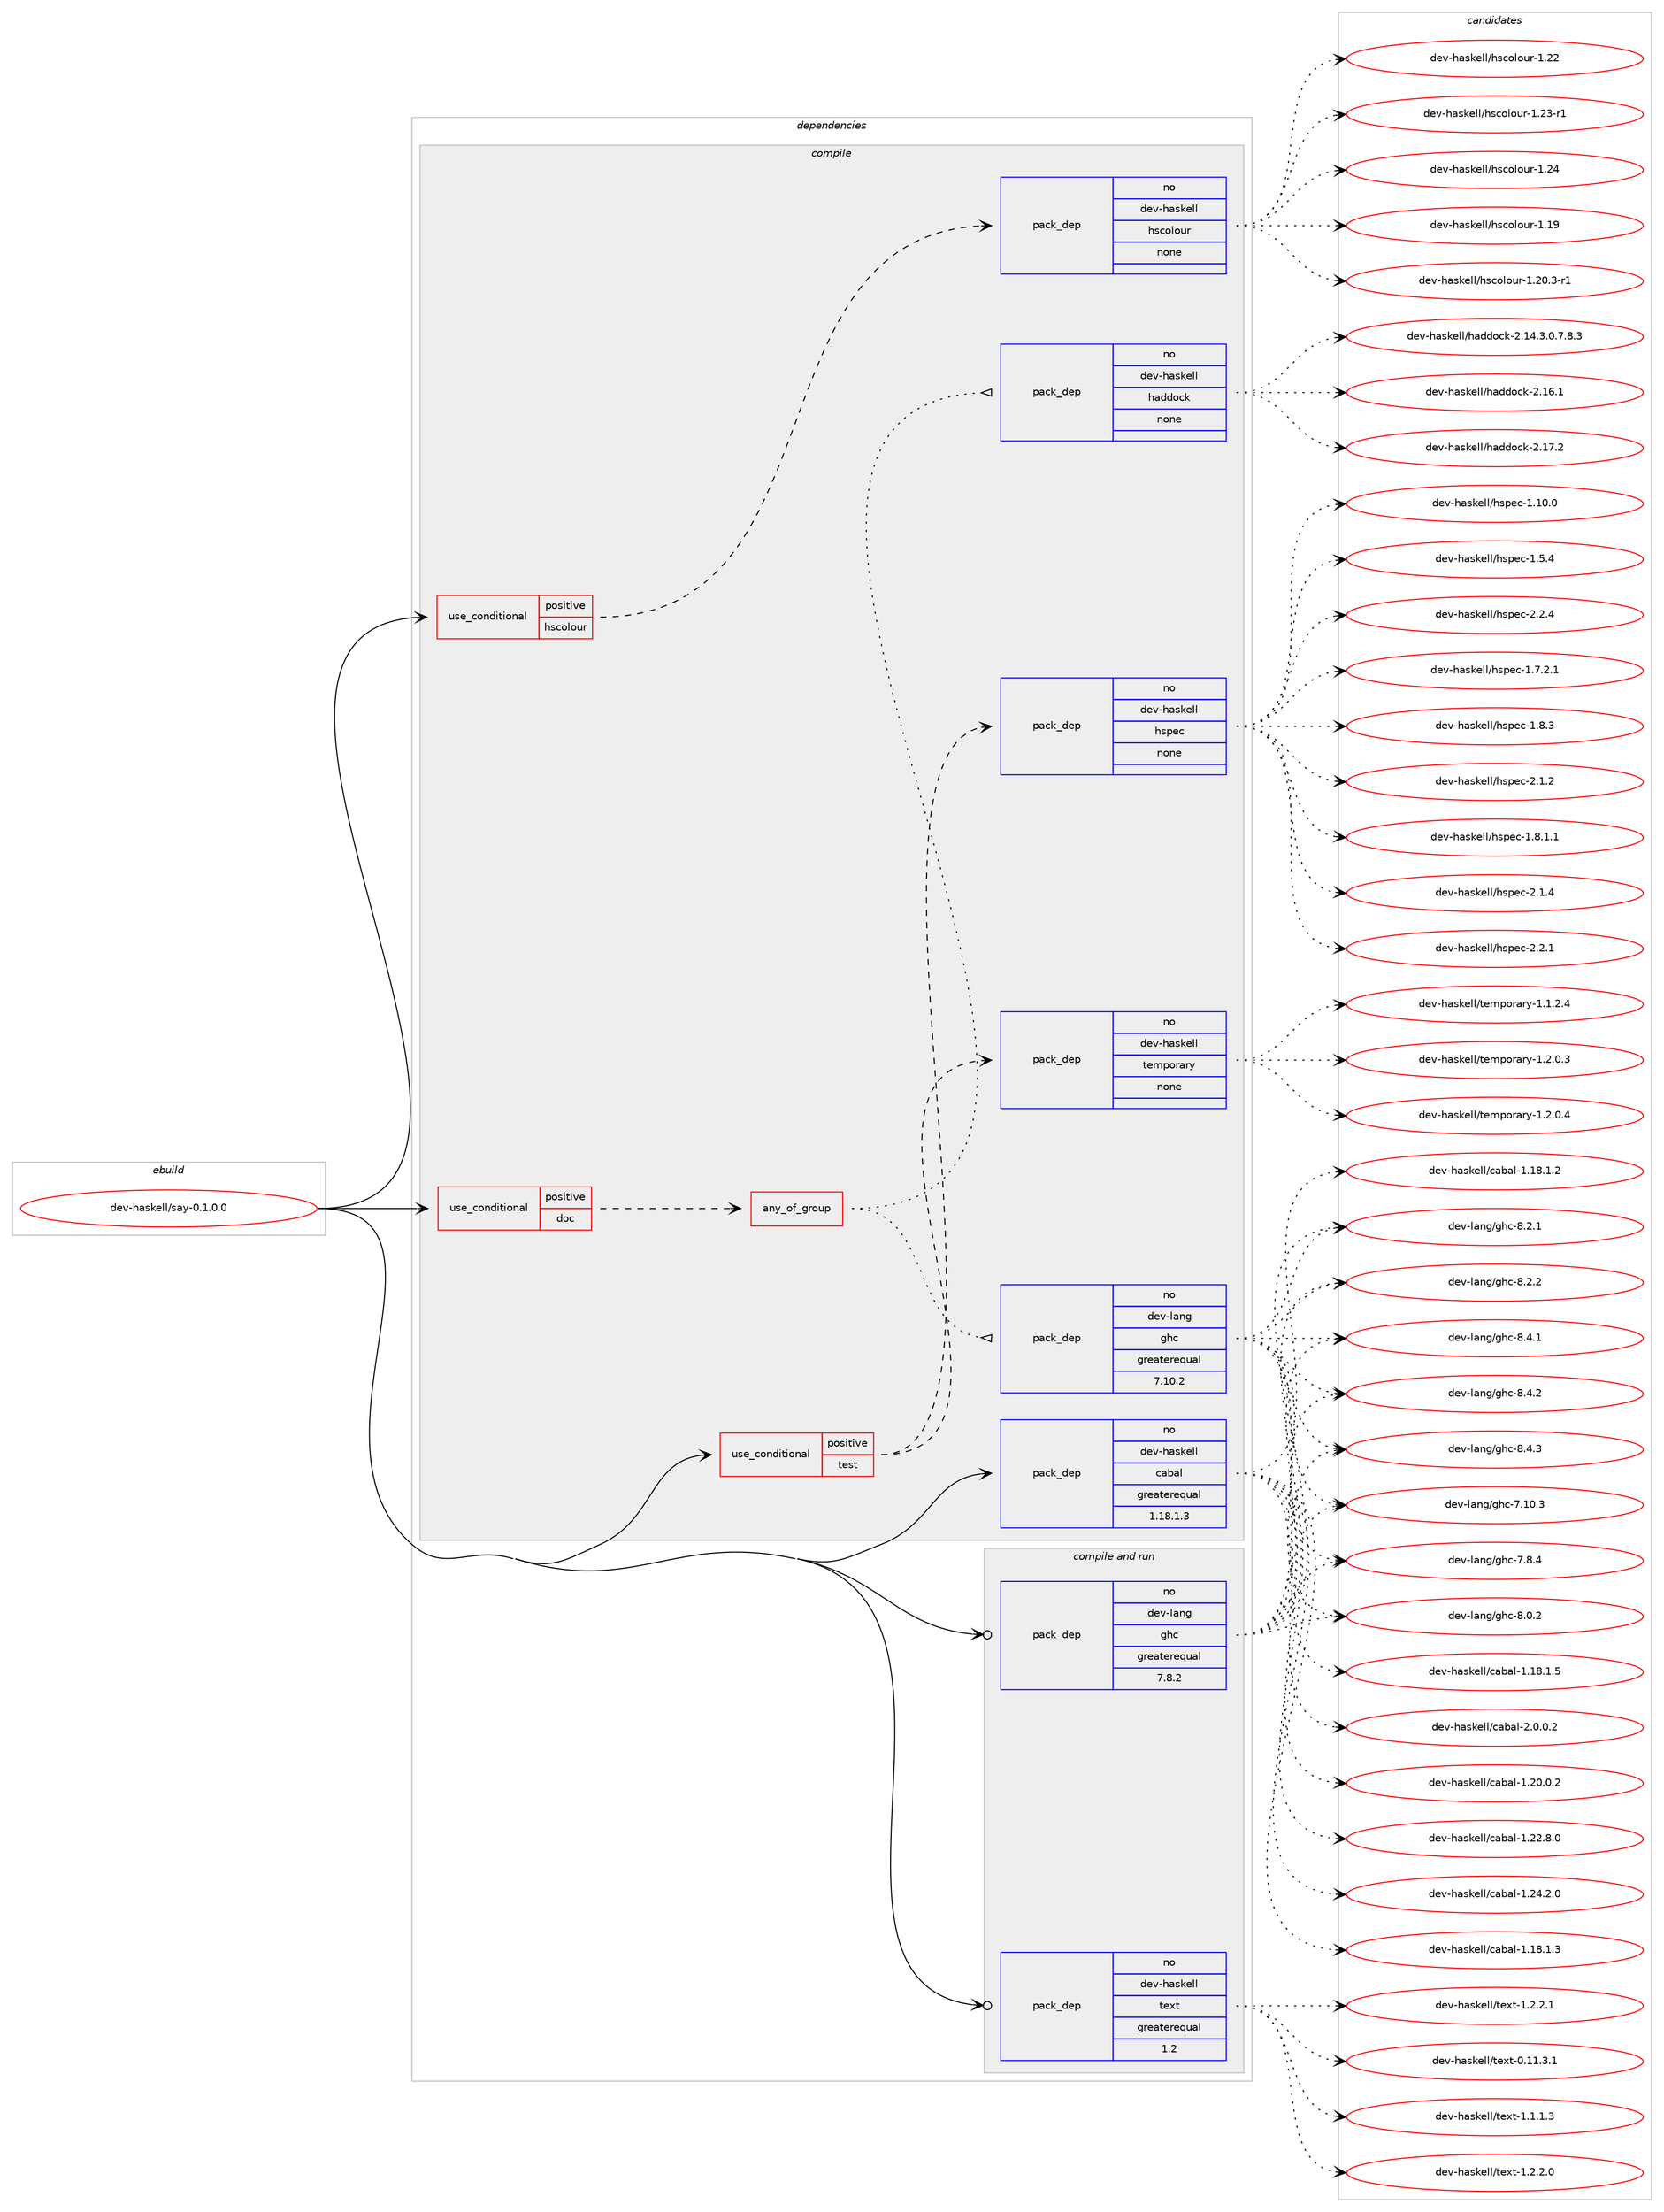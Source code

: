 digraph prolog {

# *************
# Graph options
# *************

newrank=true;
concentrate=true;
compound=true;
graph [rankdir=LR,fontname=Helvetica,fontsize=10,ranksep=1.5];#, ranksep=2.5, nodesep=0.2];
edge  [arrowhead=vee];
node  [fontname=Helvetica,fontsize=10];

# **********
# The ebuild
# **********

subgraph cluster_leftcol {
color=gray;
rank=same;
label=<<i>ebuild</i>>;
id [label="dev-haskell/say-0.1.0.0", color=red, width=4, href="../dev-haskell/say-0.1.0.0.svg"];
}

# ****************
# The dependencies
# ****************

subgraph cluster_midcol {
color=gray;
label=<<i>dependencies</i>>;
subgraph cluster_compile {
fillcolor="#eeeeee";
style=filled;
label=<<i>compile</i>>;
subgraph cond361274 {
dependency1342938 [label=<<TABLE BORDER="0" CELLBORDER="1" CELLSPACING="0" CELLPADDING="4"><TR><TD ROWSPAN="3" CELLPADDING="10">use_conditional</TD></TR><TR><TD>positive</TD></TR><TR><TD>doc</TD></TR></TABLE>>, shape=none, color=red];
subgraph any21483 {
dependency1342939 [label=<<TABLE BORDER="0" CELLBORDER="1" CELLSPACING="0" CELLPADDING="4"><TR><TD CELLPADDING="10">any_of_group</TD></TR></TABLE>>, shape=none, color=red];subgraph pack959629 {
dependency1342940 [label=<<TABLE BORDER="0" CELLBORDER="1" CELLSPACING="0" CELLPADDING="4" WIDTH="220"><TR><TD ROWSPAN="6" CELLPADDING="30">pack_dep</TD></TR><TR><TD WIDTH="110">no</TD></TR><TR><TD>dev-haskell</TD></TR><TR><TD>haddock</TD></TR><TR><TD>none</TD></TR><TR><TD></TD></TR></TABLE>>, shape=none, color=blue];
}
dependency1342939:e -> dependency1342940:w [weight=20,style="dotted",arrowhead="oinv"];
subgraph pack959630 {
dependency1342941 [label=<<TABLE BORDER="0" CELLBORDER="1" CELLSPACING="0" CELLPADDING="4" WIDTH="220"><TR><TD ROWSPAN="6" CELLPADDING="30">pack_dep</TD></TR><TR><TD WIDTH="110">no</TD></TR><TR><TD>dev-lang</TD></TR><TR><TD>ghc</TD></TR><TR><TD>greaterequal</TD></TR><TR><TD>7.10.2</TD></TR></TABLE>>, shape=none, color=blue];
}
dependency1342939:e -> dependency1342941:w [weight=20,style="dotted",arrowhead="oinv"];
}
dependency1342938:e -> dependency1342939:w [weight=20,style="dashed",arrowhead="vee"];
}
id:e -> dependency1342938:w [weight=20,style="solid",arrowhead="vee"];
subgraph cond361275 {
dependency1342942 [label=<<TABLE BORDER="0" CELLBORDER="1" CELLSPACING="0" CELLPADDING="4"><TR><TD ROWSPAN="3" CELLPADDING="10">use_conditional</TD></TR><TR><TD>positive</TD></TR><TR><TD>hscolour</TD></TR></TABLE>>, shape=none, color=red];
subgraph pack959631 {
dependency1342943 [label=<<TABLE BORDER="0" CELLBORDER="1" CELLSPACING="0" CELLPADDING="4" WIDTH="220"><TR><TD ROWSPAN="6" CELLPADDING="30">pack_dep</TD></TR><TR><TD WIDTH="110">no</TD></TR><TR><TD>dev-haskell</TD></TR><TR><TD>hscolour</TD></TR><TR><TD>none</TD></TR><TR><TD></TD></TR></TABLE>>, shape=none, color=blue];
}
dependency1342942:e -> dependency1342943:w [weight=20,style="dashed",arrowhead="vee"];
}
id:e -> dependency1342942:w [weight=20,style="solid",arrowhead="vee"];
subgraph cond361276 {
dependency1342944 [label=<<TABLE BORDER="0" CELLBORDER="1" CELLSPACING="0" CELLPADDING="4"><TR><TD ROWSPAN="3" CELLPADDING="10">use_conditional</TD></TR><TR><TD>positive</TD></TR><TR><TD>test</TD></TR></TABLE>>, shape=none, color=red];
subgraph pack959632 {
dependency1342945 [label=<<TABLE BORDER="0" CELLBORDER="1" CELLSPACING="0" CELLPADDING="4" WIDTH="220"><TR><TD ROWSPAN="6" CELLPADDING="30">pack_dep</TD></TR><TR><TD WIDTH="110">no</TD></TR><TR><TD>dev-haskell</TD></TR><TR><TD>hspec</TD></TR><TR><TD>none</TD></TR><TR><TD></TD></TR></TABLE>>, shape=none, color=blue];
}
dependency1342944:e -> dependency1342945:w [weight=20,style="dashed",arrowhead="vee"];
subgraph pack959633 {
dependency1342946 [label=<<TABLE BORDER="0" CELLBORDER="1" CELLSPACING="0" CELLPADDING="4" WIDTH="220"><TR><TD ROWSPAN="6" CELLPADDING="30">pack_dep</TD></TR><TR><TD WIDTH="110">no</TD></TR><TR><TD>dev-haskell</TD></TR><TR><TD>temporary</TD></TR><TR><TD>none</TD></TR><TR><TD></TD></TR></TABLE>>, shape=none, color=blue];
}
dependency1342944:e -> dependency1342946:w [weight=20,style="dashed",arrowhead="vee"];
}
id:e -> dependency1342944:w [weight=20,style="solid",arrowhead="vee"];
subgraph pack959634 {
dependency1342947 [label=<<TABLE BORDER="0" CELLBORDER="1" CELLSPACING="0" CELLPADDING="4" WIDTH="220"><TR><TD ROWSPAN="6" CELLPADDING="30">pack_dep</TD></TR><TR><TD WIDTH="110">no</TD></TR><TR><TD>dev-haskell</TD></TR><TR><TD>cabal</TD></TR><TR><TD>greaterequal</TD></TR><TR><TD>1.18.1.3</TD></TR></TABLE>>, shape=none, color=blue];
}
id:e -> dependency1342947:w [weight=20,style="solid",arrowhead="vee"];
}
subgraph cluster_compileandrun {
fillcolor="#eeeeee";
style=filled;
label=<<i>compile and run</i>>;
subgraph pack959635 {
dependency1342948 [label=<<TABLE BORDER="0" CELLBORDER="1" CELLSPACING="0" CELLPADDING="4" WIDTH="220"><TR><TD ROWSPAN="6" CELLPADDING="30">pack_dep</TD></TR><TR><TD WIDTH="110">no</TD></TR><TR><TD>dev-haskell</TD></TR><TR><TD>text</TD></TR><TR><TD>greaterequal</TD></TR><TR><TD>1.2</TD></TR></TABLE>>, shape=none, color=blue];
}
id:e -> dependency1342948:w [weight=20,style="solid",arrowhead="odotvee"];
subgraph pack959636 {
dependency1342949 [label=<<TABLE BORDER="0" CELLBORDER="1" CELLSPACING="0" CELLPADDING="4" WIDTH="220"><TR><TD ROWSPAN="6" CELLPADDING="30">pack_dep</TD></TR><TR><TD WIDTH="110">no</TD></TR><TR><TD>dev-lang</TD></TR><TR><TD>ghc</TD></TR><TR><TD>greaterequal</TD></TR><TR><TD>7.8.2</TD></TR></TABLE>>, shape=none, color=blue];
}
id:e -> dependency1342949:w [weight=20,style="solid",arrowhead="odotvee"];
}
subgraph cluster_run {
fillcolor="#eeeeee";
style=filled;
label=<<i>run</i>>;
}
}

# **************
# The candidates
# **************

subgraph cluster_choices {
rank=same;
color=gray;
label=<<i>candidates</i>>;

subgraph choice959629 {
color=black;
nodesep=1;
choice1001011184510497115107101108108471049710010011199107455046495246514648465546564651 [label="dev-haskell/haddock-2.14.3.0.7.8.3", color=red, width=4,href="../dev-haskell/haddock-2.14.3.0.7.8.3.svg"];
choice100101118451049711510710110810847104971001001119910745504649544649 [label="dev-haskell/haddock-2.16.1", color=red, width=4,href="../dev-haskell/haddock-2.16.1.svg"];
choice100101118451049711510710110810847104971001001119910745504649554650 [label="dev-haskell/haddock-2.17.2", color=red, width=4,href="../dev-haskell/haddock-2.17.2.svg"];
dependency1342940:e -> choice1001011184510497115107101108108471049710010011199107455046495246514648465546564651:w [style=dotted,weight="100"];
dependency1342940:e -> choice100101118451049711510710110810847104971001001119910745504649544649:w [style=dotted,weight="100"];
dependency1342940:e -> choice100101118451049711510710110810847104971001001119910745504649554650:w [style=dotted,weight="100"];
}
subgraph choice959630 {
color=black;
nodesep=1;
choice1001011184510897110103471031049945554649484651 [label="dev-lang/ghc-7.10.3", color=red, width=4,href="../dev-lang/ghc-7.10.3.svg"];
choice10010111845108971101034710310499455546564652 [label="dev-lang/ghc-7.8.4", color=red, width=4,href="../dev-lang/ghc-7.8.4.svg"];
choice10010111845108971101034710310499455646484650 [label="dev-lang/ghc-8.0.2", color=red, width=4,href="../dev-lang/ghc-8.0.2.svg"];
choice10010111845108971101034710310499455646504649 [label="dev-lang/ghc-8.2.1", color=red, width=4,href="../dev-lang/ghc-8.2.1.svg"];
choice10010111845108971101034710310499455646504650 [label="dev-lang/ghc-8.2.2", color=red, width=4,href="../dev-lang/ghc-8.2.2.svg"];
choice10010111845108971101034710310499455646524649 [label="dev-lang/ghc-8.4.1", color=red, width=4,href="../dev-lang/ghc-8.4.1.svg"];
choice10010111845108971101034710310499455646524650 [label="dev-lang/ghc-8.4.2", color=red, width=4,href="../dev-lang/ghc-8.4.2.svg"];
choice10010111845108971101034710310499455646524651 [label="dev-lang/ghc-8.4.3", color=red, width=4,href="../dev-lang/ghc-8.4.3.svg"];
dependency1342941:e -> choice1001011184510897110103471031049945554649484651:w [style=dotted,weight="100"];
dependency1342941:e -> choice10010111845108971101034710310499455546564652:w [style=dotted,weight="100"];
dependency1342941:e -> choice10010111845108971101034710310499455646484650:w [style=dotted,weight="100"];
dependency1342941:e -> choice10010111845108971101034710310499455646504649:w [style=dotted,weight="100"];
dependency1342941:e -> choice10010111845108971101034710310499455646504650:w [style=dotted,weight="100"];
dependency1342941:e -> choice10010111845108971101034710310499455646524649:w [style=dotted,weight="100"];
dependency1342941:e -> choice10010111845108971101034710310499455646524650:w [style=dotted,weight="100"];
dependency1342941:e -> choice10010111845108971101034710310499455646524651:w [style=dotted,weight="100"];
}
subgraph choice959631 {
color=black;
nodesep=1;
choice100101118451049711510710110810847104115991111081111171144549464957 [label="dev-haskell/hscolour-1.19", color=red, width=4,href="../dev-haskell/hscolour-1.19.svg"];
choice10010111845104971151071011081084710411599111108111117114454946504846514511449 [label="dev-haskell/hscolour-1.20.3-r1", color=red, width=4,href="../dev-haskell/hscolour-1.20.3-r1.svg"];
choice100101118451049711510710110810847104115991111081111171144549465050 [label="dev-haskell/hscolour-1.22", color=red, width=4,href="../dev-haskell/hscolour-1.22.svg"];
choice1001011184510497115107101108108471041159911110811111711445494650514511449 [label="dev-haskell/hscolour-1.23-r1", color=red, width=4,href="../dev-haskell/hscolour-1.23-r1.svg"];
choice100101118451049711510710110810847104115991111081111171144549465052 [label="dev-haskell/hscolour-1.24", color=red, width=4,href="../dev-haskell/hscolour-1.24.svg"];
dependency1342943:e -> choice100101118451049711510710110810847104115991111081111171144549464957:w [style=dotted,weight="100"];
dependency1342943:e -> choice10010111845104971151071011081084710411599111108111117114454946504846514511449:w [style=dotted,weight="100"];
dependency1342943:e -> choice100101118451049711510710110810847104115991111081111171144549465050:w [style=dotted,weight="100"];
dependency1342943:e -> choice1001011184510497115107101108108471041159911110811111711445494650514511449:w [style=dotted,weight="100"];
dependency1342943:e -> choice100101118451049711510710110810847104115991111081111171144549465052:w [style=dotted,weight="100"];
}
subgraph choice959632 {
color=black;
nodesep=1;
choice1001011184510497115107101108108471041151121019945494649484648 [label="dev-haskell/hspec-1.10.0", color=red, width=4,href="../dev-haskell/hspec-1.10.0.svg"];
choice10010111845104971151071011081084710411511210199454946534652 [label="dev-haskell/hspec-1.5.4", color=red, width=4,href="../dev-haskell/hspec-1.5.4.svg"];
choice100101118451049711510710110810847104115112101994549465546504649 [label="dev-haskell/hspec-1.7.2.1", color=red, width=4,href="../dev-haskell/hspec-1.7.2.1.svg"];
choice100101118451049711510710110810847104115112101994549465646494649 [label="dev-haskell/hspec-1.8.1.1", color=red, width=4,href="../dev-haskell/hspec-1.8.1.1.svg"];
choice10010111845104971151071011081084710411511210199454946564651 [label="dev-haskell/hspec-1.8.3", color=red, width=4,href="../dev-haskell/hspec-1.8.3.svg"];
choice10010111845104971151071011081084710411511210199455046494650 [label="dev-haskell/hspec-2.1.2", color=red, width=4,href="../dev-haskell/hspec-2.1.2.svg"];
choice10010111845104971151071011081084710411511210199455046494652 [label="dev-haskell/hspec-2.1.4", color=red, width=4,href="../dev-haskell/hspec-2.1.4.svg"];
choice10010111845104971151071011081084710411511210199455046504649 [label="dev-haskell/hspec-2.2.1", color=red, width=4,href="../dev-haskell/hspec-2.2.1.svg"];
choice10010111845104971151071011081084710411511210199455046504652 [label="dev-haskell/hspec-2.2.4", color=red, width=4,href="../dev-haskell/hspec-2.2.4.svg"];
dependency1342945:e -> choice1001011184510497115107101108108471041151121019945494649484648:w [style=dotted,weight="100"];
dependency1342945:e -> choice10010111845104971151071011081084710411511210199454946534652:w [style=dotted,weight="100"];
dependency1342945:e -> choice100101118451049711510710110810847104115112101994549465546504649:w [style=dotted,weight="100"];
dependency1342945:e -> choice100101118451049711510710110810847104115112101994549465646494649:w [style=dotted,weight="100"];
dependency1342945:e -> choice10010111845104971151071011081084710411511210199454946564651:w [style=dotted,weight="100"];
dependency1342945:e -> choice10010111845104971151071011081084710411511210199455046494650:w [style=dotted,weight="100"];
dependency1342945:e -> choice10010111845104971151071011081084710411511210199455046494652:w [style=dotted,weight="100"];
dependency1342945:e -> choice10010111845104971151071011081084710411511210199455046504649:w [style=dotted,weight="100"];
dependency1342945:e -> choice10010111845104971151071011081084710411511210199455046504652:w [style=dotted,weight="100"];
}
subgraph choice959633 {
color=black;
nodesep=1;
choice100101118451049711510710110810847116101109112111114971141214549464946504652 [label="dev-haskell/temporary-1.1.2.4", color=red, width=4,href="../dev-haskell/temporary-1.1.2.4.svg"];
choice100101118451049711510710110810847116101109112111114971141214549465046484651 [label="dev-haskell/temporary-1.2.0.3", color=red, width=4,href="../dev-haskell/temporary-1.2.0.3.svg"];
choice100101118451049711510710110810847116101109112111114971141214549465046484652 [label="dev-haskell/temporary-1.2.0.4", color=red, width=4,href="../dev-haskell/temporary-1.2.0.4.svg"];
dependency1342946:e -> choice100101118451049711510710110810847116101109112111114971141214549464946504652:w [style=dotted,weight="100"];
dependency1342946:e -> choice100101118451049711510710110810847116101109112111114971141214549465046484651:w [style=dotted,weight="100"];
dependency1342946:e -> choice100101118451049711510710110810847116101109112111114971141214549465046484652:w [style=dotted,weight="100"];
}
subgraph choice959634 {
color=black;
nodesep=1;
choice10010111845104971151071011081084799979897108454946495646494650 [label="dev-haskell/cabal-1.18.1.2", color=red, width=4,href="../dev-haskell/cabal-1.18.1.2.svg"];
choice10010111845104971151071011081084799979897108454946495646494651 [label="dev-haskell/cabal-1.18.1.3", color=red, width=4,href="../dev-haskell/cabal-1.18.1.3.svg"];
choice10010111845104971151071011081084799979897108454946495646494653 [label="dev-haskell/cabal-1.18.1.5", color=red, width=4,href="../dev-haskell/cabal-1.18.1.5.svg"];
choice10010111845104971151071011081084799979897108454946504846484650 [label="dev-haskell/cabal-1.20.0.2", color=red, width=4,href="../dev-haskell/cabal-1.20.0.2.svg"];
choice10010111845104971151071011081084799979897108454946505046564648 [label="dev-haskell/cabal-1.22.8.0", color=red, width=4,href="../dev-haskell/cabal-1.22.8.0.svg"];
choice10010111845104971151071011081084799979897108454946505246504648 [label="dev-haskell/cabal-1.24.2.0", color=red, width=4,href="../dev-haskell/cabal-1.24.2.0.svg"];
choice100101118451049711510710110810847999798971084550464846484650 [label="dev-haskell/cabal-2.0.0.2", color=red, width=4,href="../dev-haskell/cabal-2.0.0.2.svg"];
dependency1342947:e -> choice10010111845104971151071011081084799979897108454946495646494650:w [style=dotted,weight="100"];
dependency1342947:e -> choice10010111845104971151071011081084799979897108454946495646494651:w [style=dotted,weight="100"];
dependency1342947:e -> choice10010111845104971151071011081084799979897108454946495646494653:w [style=dotted,weight="100"];
dependency1342947:e -> choice10010111845104971151071011081084799979897108454946504846484650:w [style=dotted,weight="100"];
dependency1342947:e -> choice10010111845104971151071011081084799979897108454946505046564648:w [style=dotted,weight="100"];
dependency1342947:e -> choice10010111845104971151071011081084799979897108454946505246504648:w [style=dotted,weight="100"];
dependency1342947:e -> choice100101118451049711510710110810847999798971084550464846484650:w [style=dotted,weight="100"];
}
subgraph choice959635 {
color=black;
nodesep=1;
choice100101118451049711510710110810847116101120116454846494946514649 [label="dev-haskell/text-0.11.3.1", color=red, width=4,href="../dev-haskell/text-0.11.3.1.svg"];
choice1001011184510497115107101108108471161011201164549464946494651 [label="dev-haskell/text-1.1.1.3", color=red, width=4,href="../dev-haskell/text-1.1.1.3.svg"];
choice1001011184510497115107101108108471161011201164549465046504648 [label="dev-haskell/text-1.2.2.0", color=red, width=4,href="../dev-haskell/text-1.2.2.0.svg"];
choice1001011184510497115107101108108471161011201164549465046504649 [label="dev-haskell/text-1.2.2.1", color=red, width=4,href="../dev-haskell/text-1.2.2.1.svg"];
dependency1342948:e -> choice100101118451049711510710110810847116101120116454846494946514649:w [style=dotted,weight="100"];
dependency1342948:e -> choice1001011184510497115107101108108471161011201164549464946494651:w [style=dotted,weight="100"];
dependency1342948:e -> choice1001011184510497115107101108108471161011201164549465046504648:w [style=dotted,weight="100"];
dependency1342948:e -> choice1001011184510497115107101108108471161011201164549465046504649:w [style=dotted,weight="100"];
}
subgraph choice959636 {
color=black;
nodesep=1;
choice1001011184510897110103471031049945554649484651 [label="dev-lang/ghc-7.10.3", color=red, width=4,href="../dev-lang/ghc-7.10.3.svg"];
choice10010111845108971101034710310499455546564652 [label="dev-lang/ghc-7.8.4", color=red, width=4,href="../dev-lang/ghc-7.8.4.svg"];
choice10010111845108971101034710310499455646484650 [label="dev-lang/ghc-8.0.2", color=red, width=4,href="../dev-lang/ghc-8.0.2.svg"];
choice10010111845108971101034710310499455646504649 [label="dev-lang/ghc-8.2.1", color=red, width=4,href="../dev-lang/ghc-8.2.1.svg"];
choice10010111845108971101034710310499455646504650 [label="dev-lang/ghc-8.2.2", color=red, width=4,href="../dev-lang/ghc-8.2.2.svg"];
choice10010111845108971101034710310499455646524649 [label="dev-lang/ghc-8.4.1", color=red, width=4,href="../dev-lang/ghc-8.4.1.svg"];
choice10010111845108971101034710310499455646524650 [label="dev-lang/ghc-8.4.2", color=red, width=4,href="../dev-lang/ghc-8.4.2.svg"];
choice10010111845108971101034710310499455646524651 [label="dev-lang/ghc-8.4.3", color=red, width=4,href="../dev-lang/ghc-8.4.3.svg"];
dependency1342949:e -> choice1001011184510897110103471031049945554649484651:w [style=dotted,weight="100"];
dependency1342949:e -> choice10010111845108971101034710310499455546564652:w [style=dotted,weight="100"];
dependency1342949:e -> choice10010111845108971101034710310499455646484650:w [style=dotted,weight="100"];
dependency1342949:e -> choice10010111845108971101034710310499455646504649:w [style=dotted,weight="100"];
dependency1342949:e -> choice10010111845108971101034710310499455646504650:w [style=dotted,weight="100"];
dependency1342949:e -> choice10010111845108971101034710310499455646524649:w [style=dotted,weight="100"];
dependency1342949:e -> choice10010111845108971101034710310499455646524650:w [style=dotted,weight="100"];
dependency1342949:e -> choice10010111845108971101034710310499455646524651:w [style=dotted,weight="100"];
}
}

}
